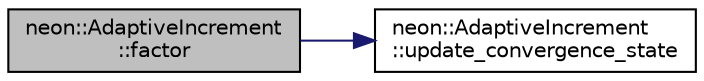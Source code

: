 digraph "neon::AdaptiveIncrement::factor"
{
 // INTERACTIVE_SVG=YES
  edge [fontname="Helvetica",fontsize="10",labelfontname="Helvetica",labelfontsize="10"];
  node [fontname="Helvetica",fontsize="10",shape=record];
  rankdir="LR";
  Node0 [label="neon::AdaptiveIncrement\l::factor",height=0.2,width=0.4,color="black", fillcolor="grey75", style="filled", fontcolor="black"];
  Node0 -> Node1 [color="midnightblue",fontsize="10",style="solid",fontname="Helvetica"];
  Node1 [label="neon::AdaptiveIncrement\l::update_convergence_state",height=0.2,width=0.4,color="black", fillcolor="white", style="filled",URL="$classneon_1_1AdaptiveIncrement.html#a64ca2ff1819b30022d8c2299be6641ca"];
}
